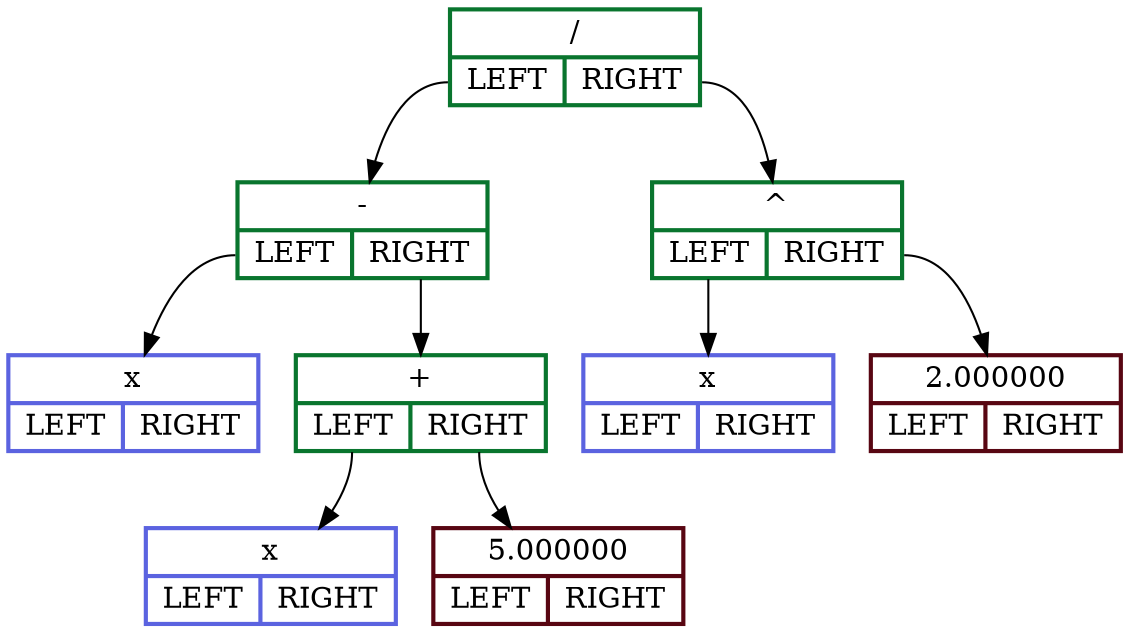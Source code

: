 digraph data{
rankdir = TB;
node00000125cb726010[ shape = record,style = bold, color = "#5b63e0", penwidth = 2.0, label = " { <f2> x | { <f3> LEFT | <f4> RIGHT } } "];
node00000125cb726030[ shape = record, style = bold, color = "#580612", label = " { <f2> 5.000000 | { <f3> LEFT | <f4> RIGHT } } "];
node00000125cb726090[ shape = record,style = bold, color = "#09752e", label = " { <f2> / | { <f3> LEFT | <f4> RIGHT } } "];
node00000125cb726130[ shape = record,style = bold, color = "#5b63e0", penwidth = 2.0, label = " { <f2> x | { <f3> LEFT | <f4> RIGHT } } "];
node00000125cb726150[ shape = record,style = bold, color = "#09752e", label = " { <f2> + | { <f3> LEFT | <f4> RIGHT } } "];
node00000125cb726170[ shape = record,style = bold, color = "#5b63e0", penwidth = 2.0, label = " { <f2> x | { <f3> LEFT | <f4> RIGHT } } "];
node00000125cb726190[ shape = record,style = bold, color = "#09752e", label = " { <f2> - | { <f3> LEFT | <f4> RIGHT } } "];
node00000125cb7261b0[ shape = record, style = bold, color = "#580612", label = " { <f2> 2.000000 | { <f3> LEFT | <f4> RIGHT } } "];
node00000125cb7261d0[ shape = record,style = bold, color = "#09752e", label = " { <f2> ^ | { <f3> LEFT | <f4> RIGHT } } "];
node00000125cb726090:<f3>->node00000125cb726190
node00000125cb726190:<f3>->node00000125cb726170
node00000125cb726190:<f4>->node00000125cb726150
node00000125cb726150:<f3>->node00000125cb726010
node00000125cb726150:<f4>->node00000125cb726030
node00000125cb726090:<f4>->node00000125cb7261d0
node00000125cb7261d0:<f3>->node00000125cb726130
node00000125cb7261d0:<f4>->node00000125cb7261b0
}
